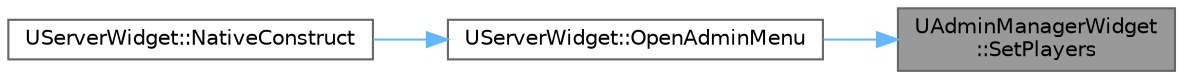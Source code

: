 digraph "UAdminManagerWidget::SetPlayers"
{
 // LATEX_PDF_SIZE
  bgcolor="transparent";
  edge [fontname=Helvetica,fontsize=10,labelfontname=Helvetica,labelfontsize=10];
  node [fontname=Helvetica,fontsize=10,shape=box,height=0.2,width=0.4];
  rankdir="RL";
  Node1 [id="Node000001",label="UAdminManagerWidget\l::SetPlayers",height=0.2,width=0.4,color="gray40", fillcolor="grey60", style="filled", fontcolor="black",tooltip=" "];
  Node1 -> Node2 [id="edge1_Node000001_Node000002",dir="back",color="steelblue1",style="solid",tooltip=" "];
  Node2 [id="Node000002",label="UServerWidget::OpenAdminMenu",height=0.2,width=0.4,color="grey40", fillcolor="white", style="filled",URL="$class_u_server_widget.html#a7b0f82f1cd233dd2f6824aa0dc48f837",tooltip=" "];
  Node2 -> Node3 [id="edge2_Node000002_Node000003",dir="back",color="steelblue1",style="solid",tooltip=" "];
  Node3 [id="Node000003",label="UServerWidget::NativeConstruct",height=0.2,width=0.4,color="grey40", fillcolor="white", style="filled",URL="$class_u_server_widget.html#a74cd014e883bf130482eee6be68f26b9",tooltip=" "];
}
